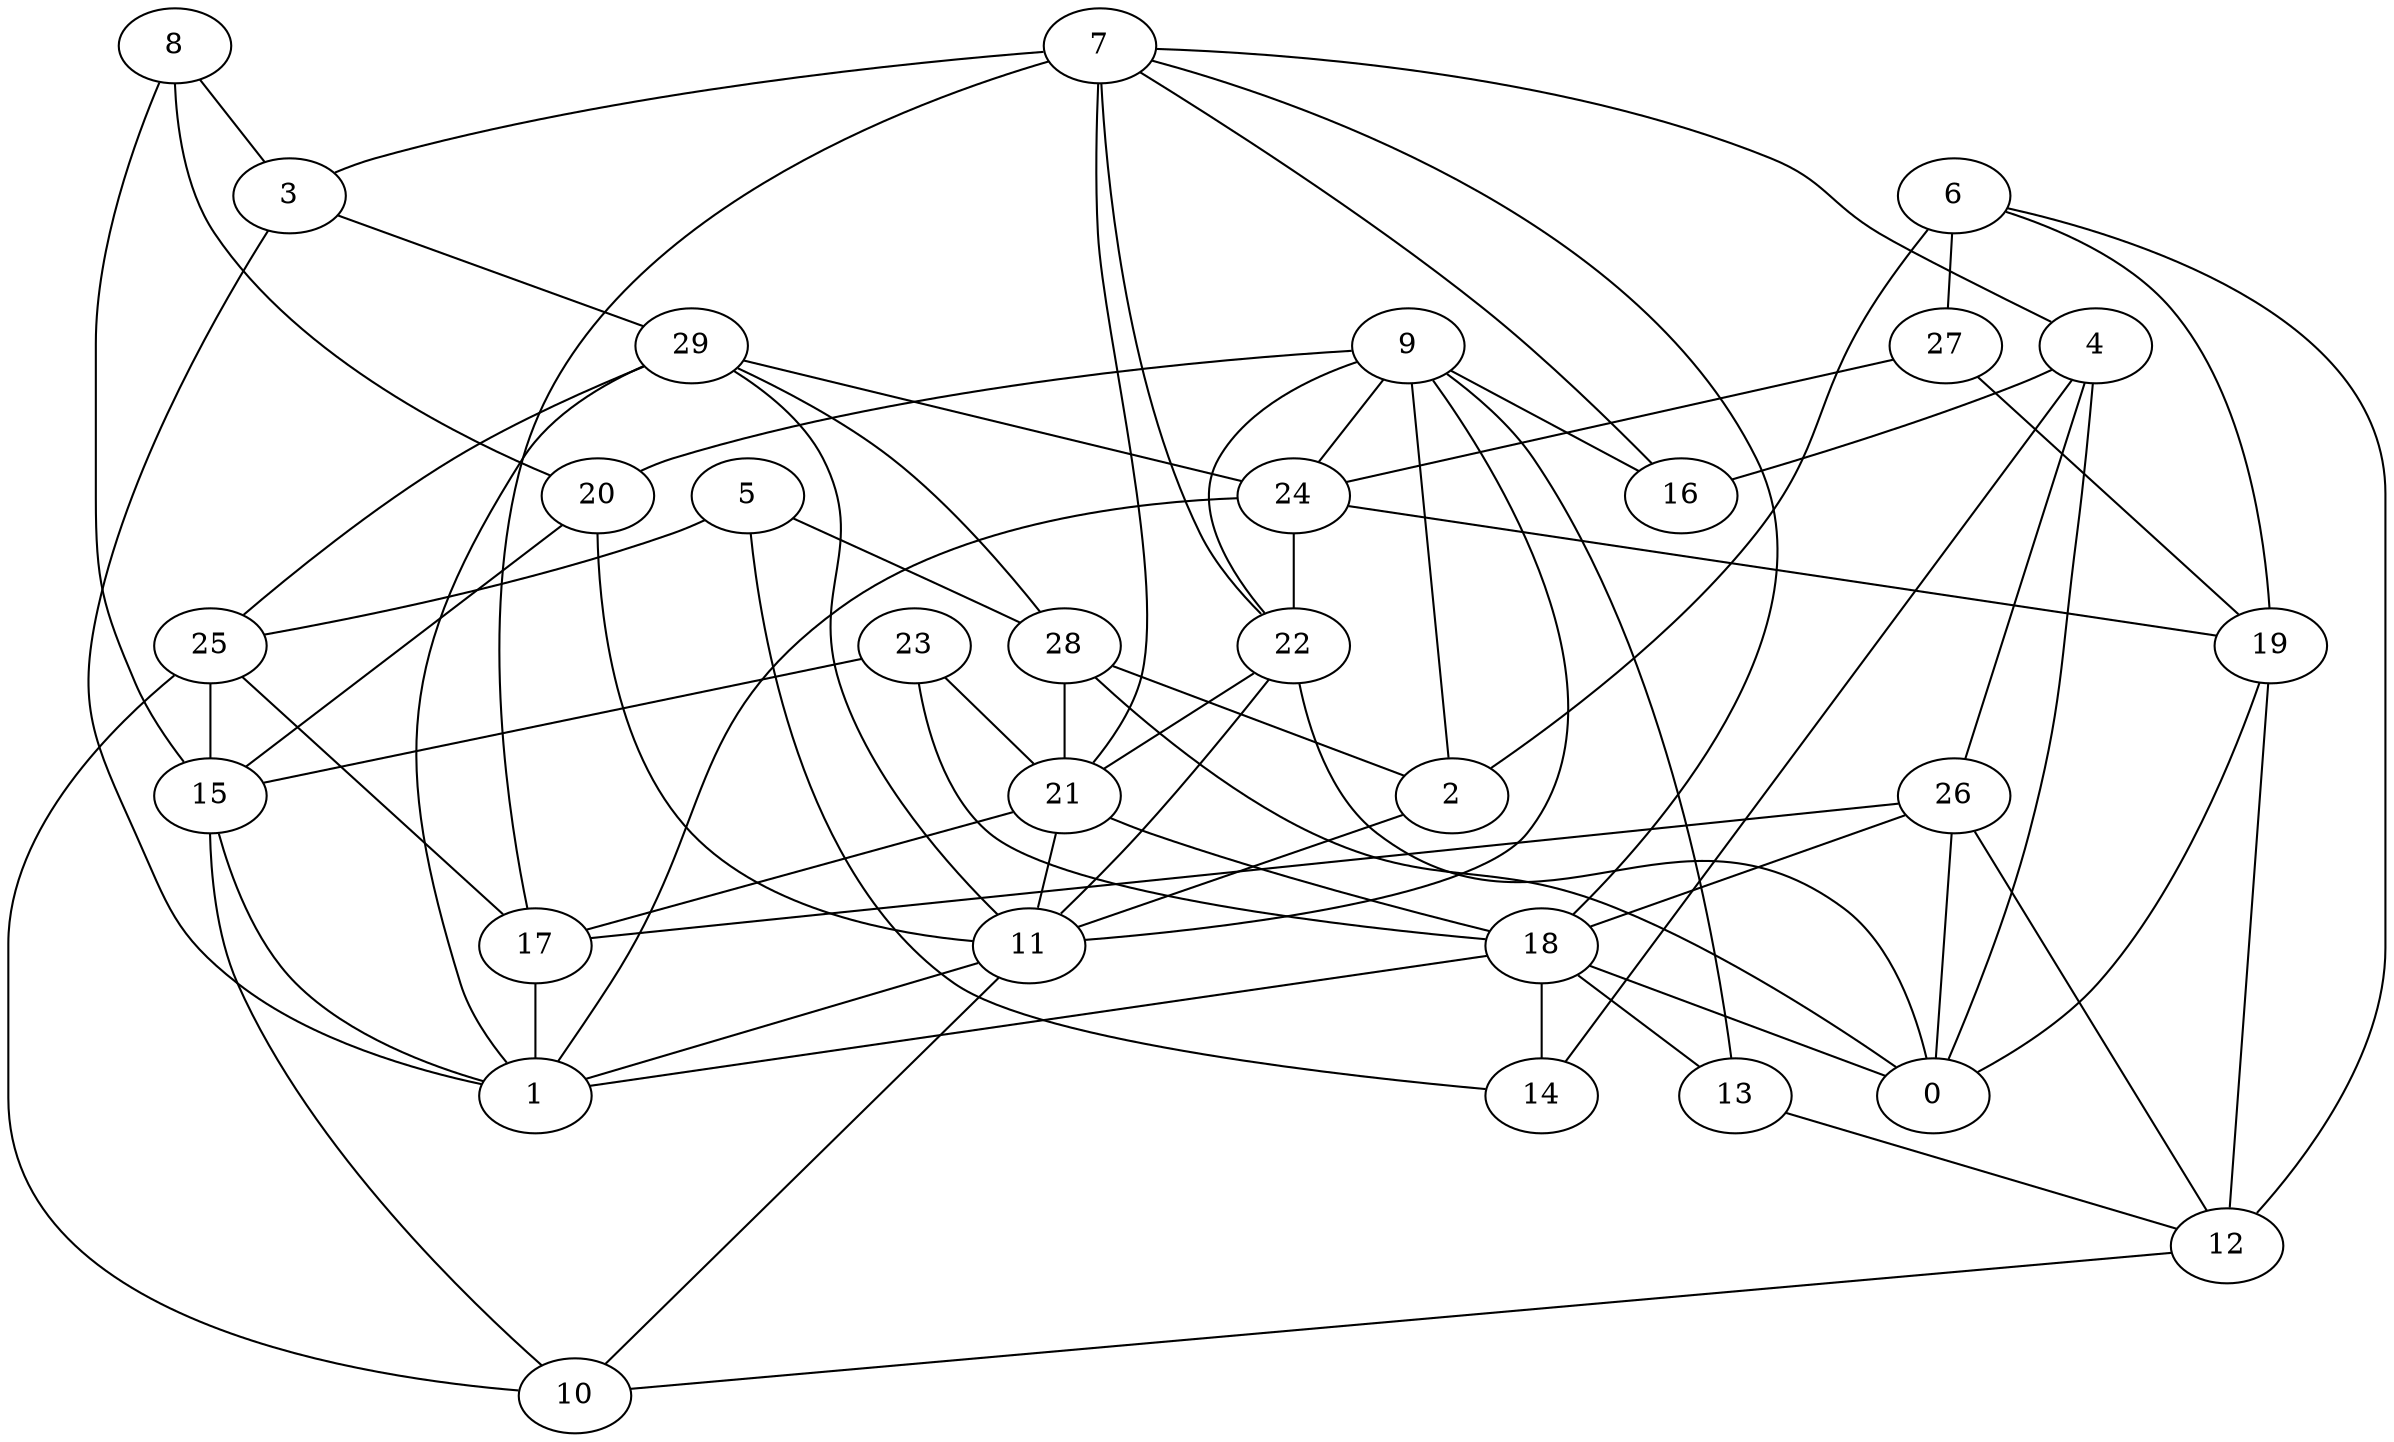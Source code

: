 digraph GG_graph {

subgraph G_graph {
edge [color = black]
"8" -> "3" [dir = none]
"26" -> "12" [dir = none]
"26" -> "0" [dir = none]
"22" -> "21" [dir = none]
"9" -> "13" [dir = none]
"9" -> "11" [dir = none]
"9" -> "24" [dir = none]
"29" -> "25" [dir = none]
"29" -> "1" [dir = none]
"27" -> "19" [dir = none]
"18" -> "14" [dir = none]
"18" -> "1" [dir = none]
"11" -> "10" [dir = none]
"24" -> "22" [dir = none]
"24" -> "1" [dir = none]
"24" -> "19" [dir = none]
"19" -> "0" [dir = none]
"20" -> "11" [dir = none]
"5" -> "25" [dir = none]
"7" -> "4" [dir = none]
"7" -> "16" [dir = none]
"7" -> "21" [dir = none]
"17" -> "1" [dir = none]
"28" -> "0" [dir = none]
"6" -> "2" [dir = none]
"6" -> "19" [dir = none]
"3" -> "1" [dir = none]
"23" -> "18" [dir = none]
"25" -> "15" [dir = none]
"25" -> "10" [dir = none]
"22" -> "11" [dir = none]
"7" -> "22" [dir = none]
"15" -> "1" [dir = none]
"7" -> "3" [dir = none]
"8" -> "20" [dir = none]
"26" -> "18" [dir = none]
"22" -> "0" [dir = none]
"20" -> "15" [dir = none]
"5" -> "14" [dir = none]
"29" -> "28" [dir = none]
"4" -> "26" [dir = none]
"29" -> "11" [dir = none]
"2" -> "11" [dir = none]
"29" -> "24" [dir = none]
"21" -> "18" [dir = none]
"7" -> "17" [dir = none]
"4" -> "0" [dir = none]
"25" -> "17" [dir = none]
"7" -> "18" [dir = none]
"21" -> "11" [dir = none]
"28" -> "21" [dir = none]
"18" -> "0" [dir = none]
"13" -> "12" [dir = none]
"19" -> "12" [dir = none]
"27" -> "24" [dir = none]
"4" -> "14" [dir = none]
"9" -> "2" [dir = none]
"12" -> "10" [dir = none]
"21" -> "17" [dir = none]
"5" -> "28" [dir = none]
"26" -> "17" [dir = none]
"23" -> "15" [dir = none]
"9" -> "22" [dir = none]
"15" -> "10" [dir = none]
"23" -> "21" [dir = none]
"6" -> "27" [dir = none]
"8" -> "15" [dir = none]
"6" -> "12" [dir = none]
"9" -> "20" [dir = none]
"11" -> "1" [dir = none]
"9" -> "16" [dir = none]
"18" -> "13" [dir = none]
"3" -> "29" [dir = none]
"28" -> "2" [dir = none]
"4" -> "16" [dir = none]
}

}
